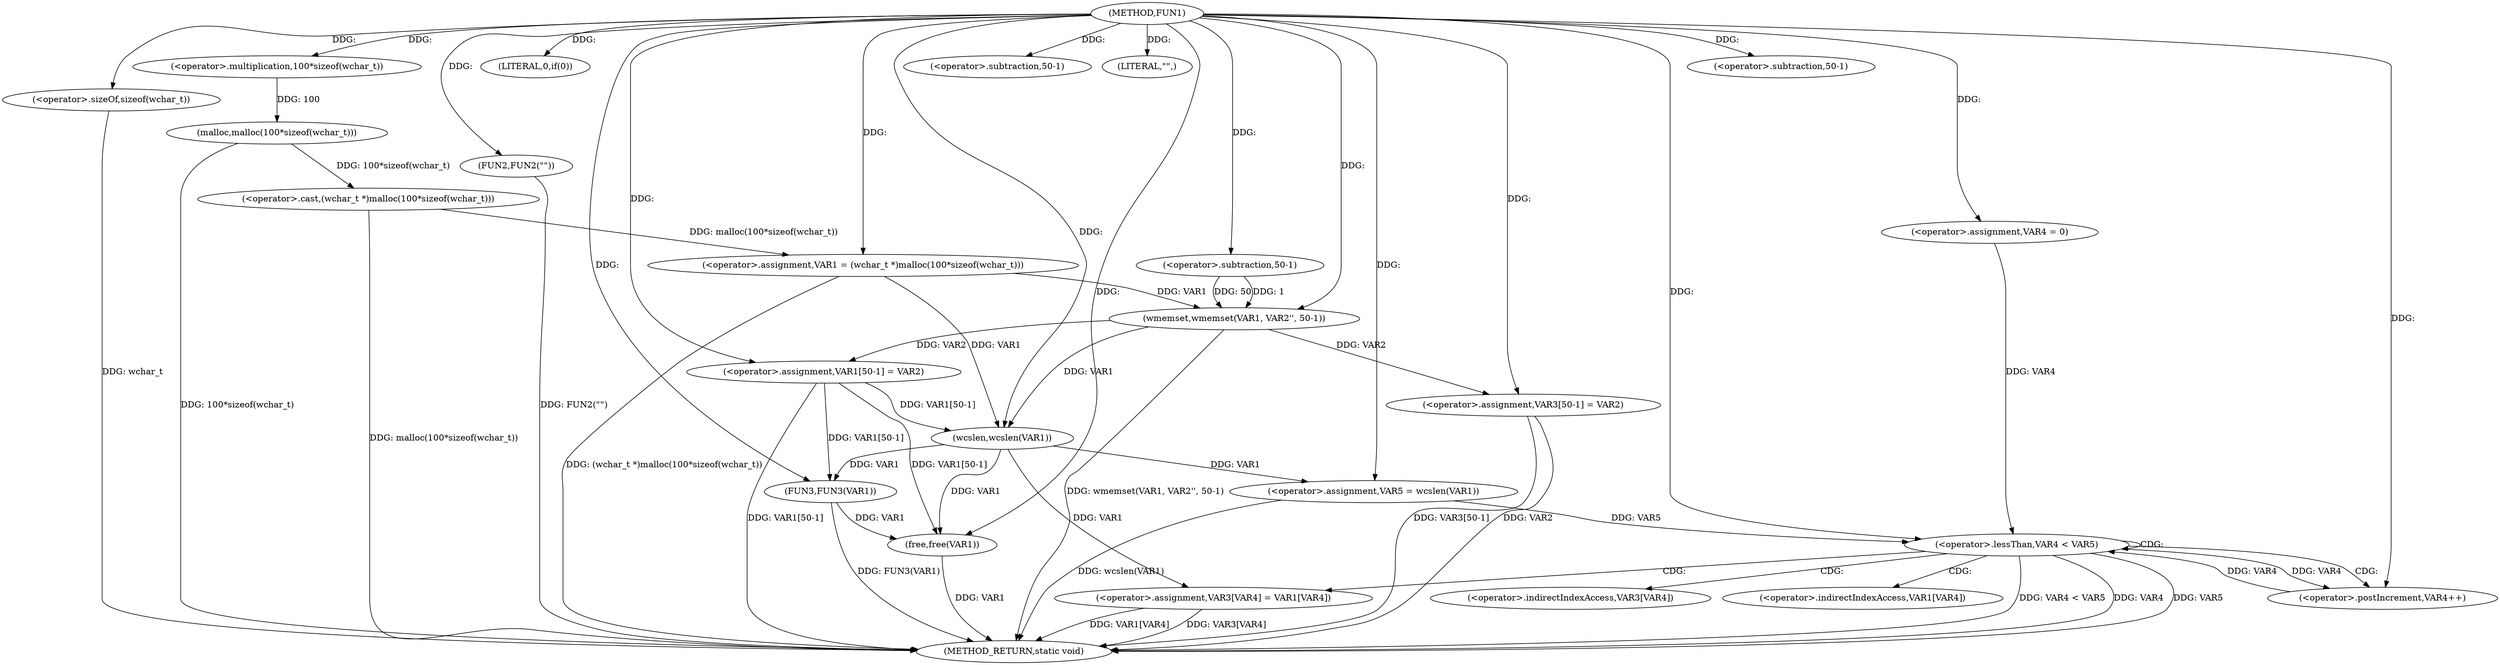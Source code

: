 digraph FUN1 {  
"1000100" [label = "(METHOD,FUN1)" ]
"1000168" [label = "(METHOD_RETURN,static void)" ]
"1000103" [label = "(<operator>.assignment,VAR1 = (wchar_t *)malloc(100*sizeof(wchar_t)))" ]
"1000105" [label = "(<operator>.cast,(wchar_t *)malloc(100*sizeof(wchar_t)))" ]
"1000107" [label = "(malloc,malloc(100*sizeof(wchar_t)))" ]
"1000108" [label = "(<operator>.multiplication,100*sizeof(wchar_t))" ]
"1000110" [label = "(<operator>.sizeOf,sizeof(wchar_t))" ]
"1000113" [label = "(LITERAL,0,if(0))" ]
"1000115" [label = "(FUN2,FUN2(\"\"))" ]
"1000119" [label = "(wmemset,wmemset(VAR1, VAR2'', 50-1))" ]
"1000122" [label = "(<operator>.subtraction,50-1)" ]
"1000125" [label = "(<operator>.assignment,VAR1[50-1] = VAR2)" ]
"1000128" [label = "(<operator>.subtraction,50-1)" ]
"1000133" [label = "(LITERAL,\"\",)" ]
"1000136" [label = "(<operator>.assignment,VAR5 = wcslen(VAR1))" ]
"1000138" [label = "(wcslen,wcslen(VAR1))" ]
"1000141" [label = "(<operator>.assignment,VAR4 = 0)" ]
"1000144" [label = "(<operator>.lessThan,VAR4 < VAR5)" ]
"1000147" [label = "(<operator>.postIncrement,VAR4++)" ]
"1000150" [label = "(<operator>.assignment,VAR3[VAR4] = VAR1[VAR4])" ]
"1000157" [label = "(<operator>.assignment,VAR3[50-1] = VAR2)" ]
"1000160" [label = "(<operator>.subtraction,50-1)" ]
"1000164" [label = "(FUN3,FUN3(VAR1))" ]
"1000166" [label = "(free,free(VAR1))" ]
"1000151" [label = "(<operator>.indirectIndexAccess,VAR3[VAR4])" ]
"1000154" [label = "(<operator>.indirectIndexAccess,VAR1[VAR4])" ]
  "1000107" -> "1000168"  [ label = "DDG: 100*sizeof(wchar_t)"] 
  "1000103" -> "1000168"  [ label = "DDG: (wchar_t *)malloc(100*sizeof(wchar_t))"] 
  "1000115" -> "1000168"  [ label = "DDG: FUN2(\"\")"] 
  "1000150" -> "1000168"  [ label = "DDG: VAR1[VAR4]"] 
  "1000136" -> "1000168"  [ label = "DDG: wcslen(VAR1)"] 
  "1000119" -> "1000168"  [ label = "DDG: wmemset(VAR1, VAR2'', 50-1)"] 
  "1000164" -> "1000168"  [ label = "DDG: FUN3(VAR1)"] 
  "1000125" -> "1000168"  [ label = "DDG: VAR1[50-1]"] 
  "1000105" -> "1000168"  [ label = "DDG: malloc(100*sizeof(wchar_t))"] 
  "1000150" -> "1000168"  [ label = "DDG: VAR3[VAR4]"] 
  "1000144" -> "1000168"  [ label = "DDG: VAR4 < VAR5"] 
  "1000166" -> "1000168"  [ label = "DDG: VAR1"] 
  "1000157" -> "1000168"  [ label = "DDG: VAR3[50-1]"] 
  "1000144" -> "1000168"  [ label = "DDG: VAR4"] 
  "1000157" -> "1000168"  [ label = "DDG: VAR2"] 
  "1000144" -> "1000168"  [ label = "DDG: VAR5"] 
  "1000110" -> "1000168"  [ label = "DDG: wchar_t"] 
  "1000105" -> "1000103"  [ label = "DDG: malloc(100*sizeof(wchar_t))"] 
  "1000100" -> "1000103"  [ label = "DDG: "] 
  "1000107" -> "1000105"  [ label = "DDG: 100*sizeof(wchar_t)"] 
  "1000108" -> "1000107"  [ label = "DDG: 100"] 
  "1000100" -> "1000108"  [ label = "DDG: "] 
  "1000100" -> "1000110"  [ label = "DDG: "] 
  "1000100" -> "1000113"  [ label = "DDG: "] 
  "1000100" -> "1000115"  [ label = "DDG: "] 
  "1000103" -> "1000119"  [ label = "DDG: VAR1"] 
  "1000100" -> "1000119"  [ label = "DDG: "] 
  "1000122" -> "1000119"  [ label = "DDG: 50"] 
  "1000122" -> "1000119"  [ label = "DDG: 1"] 
  "1000100" -> "1000122"  [ label = "DDG: "] 
  "1000119" -> "1000125"  [ label = "DDG: VAR2"] 
  "1000100" -> "1000125"  [ label = "DDG: "] 
  "1000100" -> "1000128"  [ label = "DDG: "] 
  "1000100" -> "1000133"  [ label = "DDG: "] 
  "1000138" -> "1000136"  [ label = "DDG: VAR1"] 
  "1000100" -> "1000136"  [ label = "DDG: "] 
  "1000125" -> "1000138"  [ label = "DDG: VAR1[50-1]"] 
  "1000103" -> "1000138"  [ label = "DDG: VAR1"] 
  "1000119" -> "1000138"  [ label = "DDG: VAR1"] 
  "1000100" -> "1000138"  [ label = "DDG: "] 
  "1000100" -> "1000141"  [ label = "DDG: "] 
  "1000141" -> "1000144"  [ label = "DDG: VAR4"] 
  "1000147" -> "1000144"  [ label = "DDG: VAR4"] 
  "1000100" -> "1000144"  [ label = "DDG: "] 
  "1000136" -> "1000144"  [ label = "DDG: VAR5"] 
  "1000144" -> "1000147"  [ label = "DDG: VAR4"] 
  "1000100" -> "1000147"  [ label = "DDG: "] 
  "1000138" -> "1000150"  [ label = "DDG: VAR1"] 
  "1000100" -> "1000157"  [ label = "DDG: "] 
  "1000119" -> "1000157"  [ label = "DDG: VAR2"] 
  "1000100" -> "1000160"  [ label = "DDG: "] 
  "1000125" -> "1000164"  [ label = "DDG: VAR1[50-1]"] 
  "1000138" -> "1000164"  [ label = "DDG: VAR1"] 
  "1000100" -> "1000164"  [ label = "DDG: "] 
  "1000125" -> "1000166"  [ label = "DDG: VAR1[50-1]"] 
  "1000164" -> "1000166"  [ label = "DDG: VAR1"] 
  "1000100" -> "1000166"  [ label = "DDG: "] 
  "1000138" -> "1000166"  [ label = "DDG: VAR1"] 
  "1000144" -> "1000154"  [ label = "CDG: "] 
  "1000144" -> "1000147"  [ label = "CDG: "] 
  "1000144" -> "1000151"  [ label = "CDG: "] 
  "1000144" -> "1000150"  [ label = "CDG: "] 
  "1000144" -> "1000144"  [ label = "CDG: "] 
}
